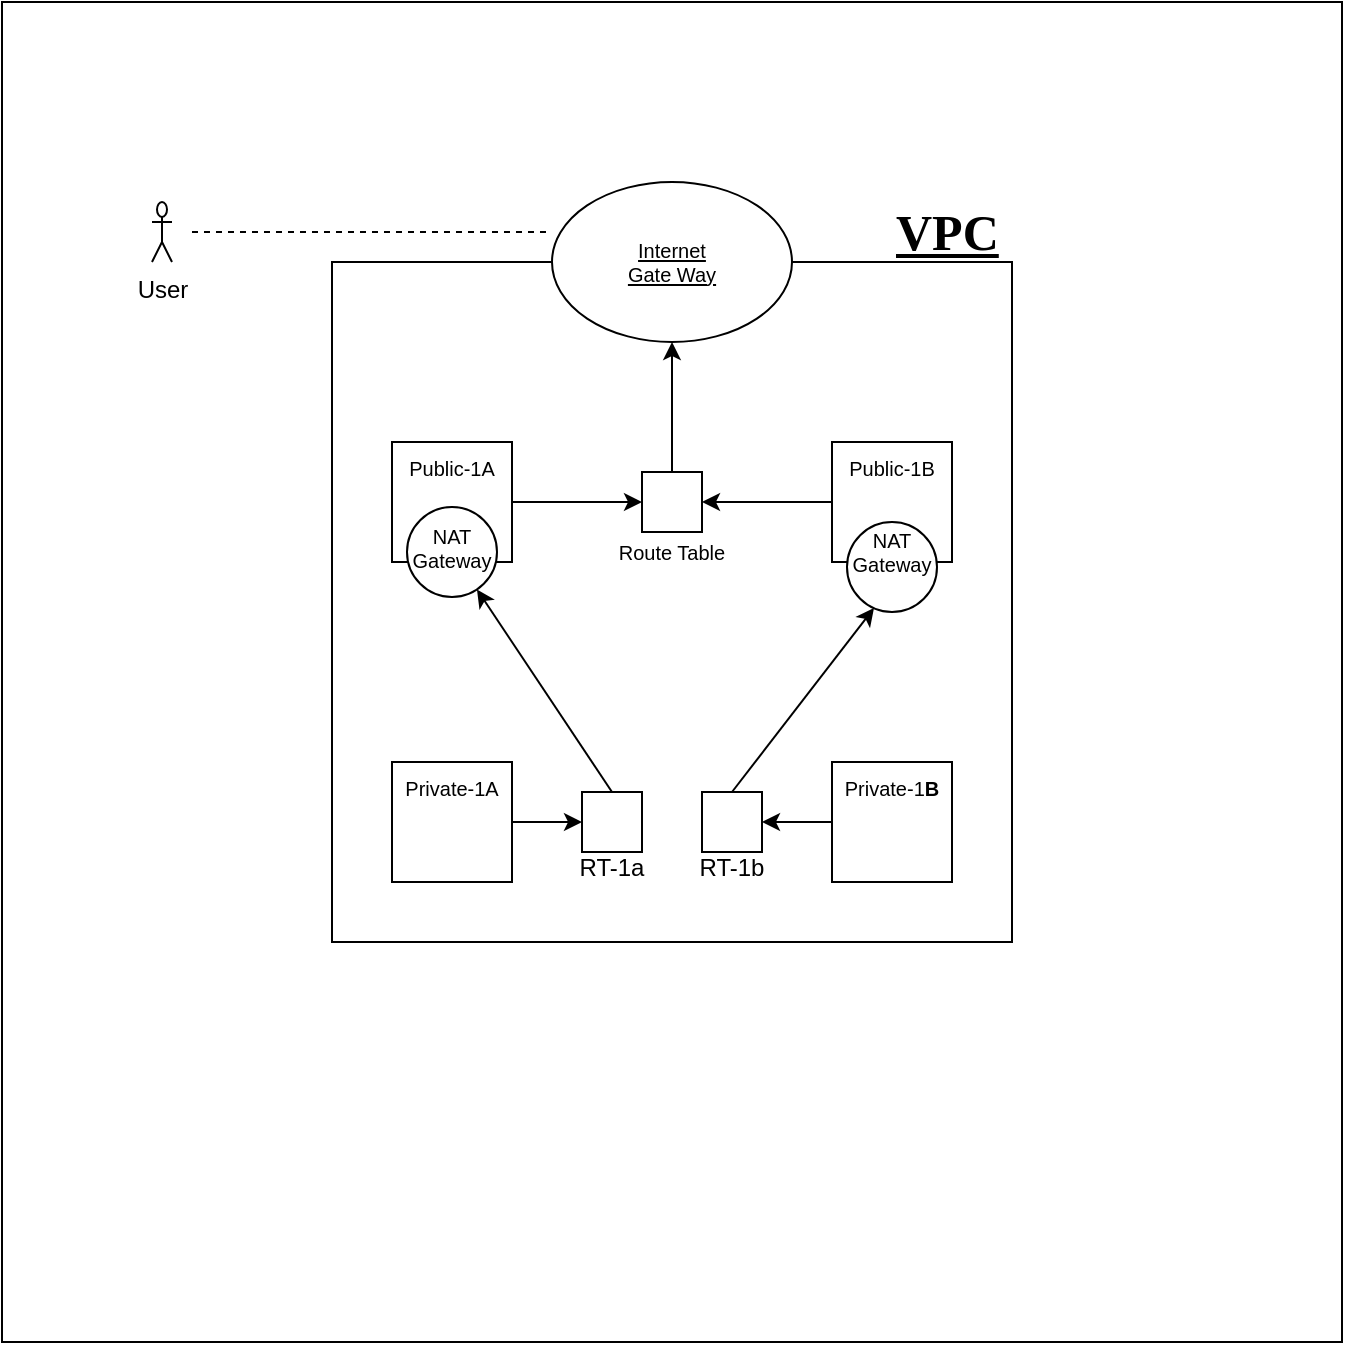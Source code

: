 <mxfile version="23.0.2" type="device">
  <diagram name="Page-1" id="0cCxWgu35RBEwIe_DidX">
    <mxGraphModel dx="1050" dy="621" grid="1" gridSize="10" guides="1" tooltips="1" connect="1" arrows="1" fold="1" page="1" pageScale="1" pageWidth="827" pageHeight="1169" background="none" math="0" shadow="0">
      <root>
        <mxCell id="0" />
        <mxCell id="1" parent="0" />
        <mxCell id="Hnz0AAdHmyD1Vto9ZybG-3" value="" style="whiteSpace=wrap;html=1;aspect=fixed;" vertex="1" parent="1">
          <mxGeometry x="45" y="30" width="670" height="670" as="geometry" />
        </mxCell>
        <mxCell id="3KRo-dGussLcR0nacKD4-1" value="" style="whiteSpace=wrap;html=1;aspect=fixed;labelBackgroundColor=none;rounded=0;" parent="1" vertex="1">
          <mxGeometry x="210" y="160" width="340" height="340" as="geometry" />
        </mxCell>
        <mxCell id="3KRo-dGussLcR0nacKD4-5" value="&lt;h2 style=&quot;&quot;&gt;&lt;b style=&quot;background-color: initial;&quot;&gt;&lt;font face=&quot;Times New Roman&quot; style=&quot;font-size: 25px;&quot;&gt;&lt;u&gt;VPC&lt;/u&gt;&lt;/font&gt;&lt;/b&gt;&lt;/h2&gt;" style="text;align=left;html=1;verticalAlign=middle;whiteSpace=wrap;rounded=0;opacity=60;labelBackgroundColor=none;" parent="1" vertex="1">
          <mxGeometry x="490" y="130" width="80" height="30" as="geometry" />
        </mxCell>
        <mxCell id="3KRo-dGussLcR0nacKD4-6" value="" style="ellipse;whiteSpace=wrap;html=1;labelBackgroundColor=none;rounded=0;" parent="1" vertex="1">
          <mxGeometry x="320" y="120" width="120" height="80" as="geometry" />
        </mxCell>
        <mxCell id="3KRo-dGussLcR0nacKD4-7" value="" style="whiteSpace=wrap;html=1;aspect=fixed;labelBackgroundColor=none;rounded=0;" parent="1" vertex="1">
          <mxGeometry x="240" y="250" width="60" height="60" as="geometry" />
        </mxCell>
        <mxCell id="3KRo-dGussLcR0nacKD4-8" value="" style="whiteSpace=wrap;html=1;aspect=fixed;labelBackgroundColor=none;rounded=0;" parent="1" vertex="1">
          <mxGeometry x="460" y="250" width="60" height="60" as="geometry" />
        </mxCell>
        <mxCell id="3KRo-dGussLcR0nacKD4-9" value="" style="whiteSpace=wrap;html=1;aspect=fixed;labelBackgroundColor=none;rounded=0;" parent="1" vertex="1">
          <mxGeometry x="365" y="265" width="30" height="30" as="geometry" />
        </mxCell>
        <mxCell id="3KRo-dGussLcR0nacKD4-14" value="Internet Gate Way" style="text;strokeColor=none;align=center;fillColor=none;html=1;verticalAlign=middle;whiteSpace=wrap;rounded=0;fontSize=10;fontStyle=4;labelBackgroundColor=none;" parent="1" vertex="1">
          <mxGeometry x="350" y="145" width="60" height="30" as="geometry" />
        </mxCell>
        <mxCell id="3KRo-dGussLcR0nacKD4-15" value="Public-1A" style="text;strokeColor=none;align=center;fillColor=none;html=1;verticalAlign=middle;whiteSpace=wrap;rounded=0;fontSize=10;labelBackgroundColor=none;" parent="1" vertex="1">
          <mxGeometry x="240" y="250" width="60" height="25" as="geometry" />
        </mxCell>
        <mxCell id="3KRo-dGussLcR0nacKD4-16" value="Public-1B" style="text;strokeColor=none;align=center;fillColor=none;html=1;verticalAlign=middle;whiteSpace=wrap;rounded=0;fontSize=10;labelBackgroundColor=none;" parent="1" vertex="1">
          <mxGeometry x="460" y="250" width="60" height="25" as="geometry" />
        </mxCell>
        <mxCell id="3KRo-dGussLcR0nacKD4-17" value="Route Table" style="text;strokeColor=none;align=center;fillColor=none;html=1;verticalAlign=middle;whiteSpace=wrap;rounded=0;fontSize=10;labelBackgroundColor=none;" parent="1" vertex="1">
          <mxGeometry x="345" y="290" width="70" height="30" as="geometry" />
        </mxCell>
        <mxCell id="3KRo-dGussLcR0nacKD4-21" value="" style="endArrow=classic;html=1;rounded=0;entryX=0.5;entryY=1;entryDx=0;entryDy=0;exitX=0.5;exitY=0;exitDx=0;exitDy=0;labelBackgroundColor=none;fontColor=default;" parent="1" source="3KRo-dGussLcR0nacKD4-9" target="3KRo-dGussLcR0nacKD4-6" edge="1">
          <mxGeometry width="50" height="50" relative="1" as="geometry">
            <mxPoint x="350" y="270" as="sourcePoint" />
            <mxPoint x="400" y="220" as="targetPoint" />
          </mxGeometry>
        </mxCell>
        <mxCell id="3KRo-dGussLcR0nacKD4-22" value="" style="endArrow=classic;html=1;rounded=0;exitX=0;exitY=0.5;exitDx=0;exitDy=0;entryX=1;entryY=0.5;entryDx=0;entryDy=0;labelBackgroundColor=none;fontColor=default;" parent="1" source="3KRo-dGussLcR0nacKD4-8" target="3KRo-dGussLcR0nacKD4-9" edge="1">
          <mxGeometry width="50" height="50" relative="1" as="geometry">
            <mxPoint x="450" y="270" as="sourcePoint" />
            <mxPoint x="400" y="320" as="targetPoint" />
          </mxGeometry>
        </mxCell>
        <mxCell id="3KRo-dGussLcR0nacKD4-23" value="" style="endArrow=classic;html=1;rounded=0;exitX=1;exitY=0.5;exitDx=0;exitDy=0;entryX=0;entryY=0.5;entryDx=0;entryDy=0;labelBackgroundColor=none;fontColor=default;" parent="1" source="3KRo-dGussLcR0nacKD4-7" target="3KRo-dGussLcR0nacKD4-9" edge="1">
          <mxGeometry width="50" height="50" relative="1" as="geometry">
            <mxPoint x="405" y="290" as="sourcePoint" />
            <mxPoint x="470" y="290" as="targetPoint" />
          </mxGeometry>
        </mxCell>
        <mxCell id="3KRo-dGussLcR0nacKD4-24" value="" style="ellipse;whiteSpace=wrap;html=1;aspect=fixed;labelBackgroundColor=none;rounded=0;" parent="1" vertex="1">
          <mxGeometry x="247.5" y="282.5" width="45" height="45" as="geometry" />
        </mxCell>
        <mxCell id="3KRo-dGussLcR0nacKD4-25" value="" style="ellipse;whiteSpace=wrap;html=1;aspect=fixed;labelBackgroundColor=none;rounded=0;" parent="1" vertex="1">
          <mxGeometry x="467.5" y="290" width="45" height="45" as="geometry" />
        </mxCell>
        <mxCell id="3KRo-dGussLcR0nacKD4-26" value="NAT&lt;br style=&quot;font-size: 10px;&quot;&gt;Gateway" style="text;strokeColor=none;align=center;fillColor=none;html=1;verticalAlign=middle;whiteSpace=wrap;rounded=0;fontSize=10;labelBackgroundColor=none;" parent="1" vertex="1">
          <mxGeometry x="240" y="295" width="60" height="15" as="geometry" />
        </mxCell>
        <mxCell id="3KRo-dGussLcR0nacKD4-27" value="NAT&lt;br style=&quot;font-size: 10px;&quot;&gt;Gateway" style="text;strokeColor=none;align=center;fillColor=none;html=1;verticalAlign=middle;whiteSpace=wrap;rounded=0;fontSize=10;labelBackgroundColor=none;" parent="1" vertex="1">
          <mxGeometry x="460" y="297.5" width="60" height="15" as="geometry" />
        </mxCell>
        <mxCell id="3KRo-dGussLcR0nacKD4-29" value="" style="whiteSpace=wrap;html=1;aspect=fixed;labelBackgroundColor=none;rounded=0;" parent="1" vertex="1">
          <mxGeometry x="240" y="410" width="60" height="60" as="geometry" />
        </mxCell>
        <mxCell id="3KRo-dGussLcR0nacKD4-30" value="" style="whiteSpace=wrap;html=1;aspect=fixed;labelBackgroundColor=none;rounded=0;" parent="1" vertex="1">
          <mxGeometry x="460" y="410" width="60" height="60" as="geometry" />
        </mxCell>
        <mxCell id="3KRo-dGussLcR0nacKD4-31" value="Private-1A" style="text;strokeColor=none;align=center;fillColor=none;html=1;verticalAlign=middle;whiteSpace=wrap;rounded=0;fontSize=10;labelBackgroundColor=none;" parent="1" vertex="1">
          <mxGeometry x="240" y="410" width="60" height="25" as="geometry" />
        </mxCell>
        <mxCell id="3KRo-dGussLcR0nacKD4-32" value="Private-1&lt;b&gt;B&lt;/b&gt;" style="text;strokeColor=none;align=center;fillColor=none;html=1;verticalAlign=middle;whiteSpace=wrap;rounded=0;fontSize=10;labelBackgroundColor=none;" parent="1" vertex="1">
          <mxGeometry x="460" y="410" width="60" height="25" as="geometry" />
        </mxCell>
        <mxCell id="3KRo-dGussLcR0nacKD4-33" value="" style="whiteSpace=wrap;html=1;aspect=fixed;labelBackgroundColor=none;rounded=0;" parent="1" vertex="1">
          <mxGeometry x="335" y="425" width="30" height="30" as="geometry" />
        </mxCell>
        <mxCell id="3KRo-dGussLcR0nacKD4-34" value="" style="whiteSpace=wrap;html=1;aspect=fixed;labelBackgroundColor=none;rounded=0;" parent="1" vertex="1">
          <mxGeometry x="395" y="425" width="30" height="30" as="geometry" />
        </mxCell>
        <mxCell id="3KRo-dGussLcR0nacKD4-35" value="" style="endArrow=classic;html=1;rounded=0;entryX=0.3;entryY=0.956;entryDx=0;entryDy=0;exitX=0.5;exitY=0;exitDx=0;exitDy=0;entryPerimeter=0;labelBackgroundColor=none;fontColor=default;" parent="1" source="3KRo-dGussLcR0nacKD4-34" target="3KRo-dGussLcR0nacKD4-25" edge="1">
          <mxGeometry width="50" height="50" relative="1" as="geometry">
            <mxPoint x="420" y="400" as="sourcePoint" />
            <mxPoint x="470" y="350" as="targetPoint" />
          </mxGeometry>
        </mxCell>
        <mxCell id="3KRo-dGussLcR0nacKD4-36" value="" style="endArrow=classic;html=1;rounded=0;exitX=0.5;exitY=0;exitDx=0;exitDy=0;labelBackgroundColor=none;fontColor=default;" parent="1" source="3KRo-dGussLcR0nacKD4-33" target="3KRo-dGussLcR0nacKD4-24" edge="1">
          <mxGeometry width="50" height="50" relative="1" as="geometry">
            <mxPoint x="290" y="390" as="sourcePoint" />
            <mxPoint x="340" y="340" as="targetPoint" />
          </mxGeometry>
        </mxCell>
        <mxCell id="3KRo-dGussLcR0nacKD4-37" value="" style="endArrow=classic;html=1;rounded=0;entryX=0;entryY=0.5;entryDx=0;entryDy=0;exitX=1;exitY=0.5;exitDx=0;exitDy=0;labelBackgroundColor=none;fontColor=default;" parent="1" source="3KRo-dGussLcR0nacKD4-29" target="3KRo-dGussLcR0nacKD4-33" edge="1">
          <mxGeometry width="50" height="50" relative="1" as="geometry">
            <mxPoint x="300" y="450" as="sourcePoint" />
            <mxPoint x="350" y="400" as="targetPoint" />
          </mxGeometry>
        </mxCell>
        <mxCell id="3KRo-dGussLcR0nacKD4-38" value="" style="endArrow=classic;html=1;rounded=0;entryX=1;entryY=0.5;entryDx=0;entryDy=0;labelBackgroundColor=none;fontColor=default;" parent="1" target="3KRo-dGussLcR0nacKD4-34" edge="1">
          <mxGeometry width="50" height="50" relative="1" as="geometry">
            <mxPoint x="460" y="440" as="sourcePoint" />
            <mxPoint x="510" y="390" as="targetPoint" />
          </mxGeometry>
        </mxCell>
        <mxCell id="3KRo-dGussLcR0nacKD4-39" value="User" style="shape=umlActor;verticalLabelPosition=bottom;verticalAlign=top;html=1;outlineConnect=0;labelBackgroundColor=none;rounded=0;" parent="1" vertex="1">
          <mxGeometry x="120" y="130" width="10" height="30" as="geometry" />
        </mxCell>
        <mxCell id="3KRo-dGussLcR0nacKD4-44" value="" style="endArrow=none;dashed=1;html=1;rounded=0;entryX=-0.008;entryY=0.313;entryDx=0;entryDy=0;entryPerimeter=0;labelBackgroundColor=none;fontColor=default;" parent="1" target="3KRo-dGussLcR0nacKD4-6" edge="1">
          <mxGeometry width="50" height="50" relative="1" as="geometry">
            <mxPoint x="140" y="145" as="sourcePoint" />
            <mxPoint x="180" y="100" as="targetPoint" />
          </mxGeometry>
        </mxCell>
        <mxCell id="3KRo-dGussLcR0nacKD4-46" value="RT-1a" style="text;strokeColor=none;align=center;fillColor=none;html=1;verticalAlign=middle;whiteSpace=wrap;rounded=0;labelBackgroundColor=none;" parent="1" vertex="1">
          <mxGeometry x="325" y="455" width="50" height="15" as="geometry" />
        </mxCell>
        <mxCell id="3KRo-dGussLcR0nacKD4-48" value="RT-1b" style="text;strokeColor=none;align=center;fillColor=none;html=1;verticalAlign=middle;whiteSpace=wrap;rounded=0;labelBackgroundColor=none;" parent="1" vertex="1">
          <mxGeometry x="385" y="455" width="50" height="15" as="geometry" />
        </mxCell>
      </root>
    </mxGraphModel>
  </diagram>
</mxfile>
